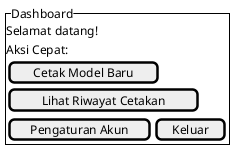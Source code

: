 @startsalt
skinparam backgroundColor transparent
{^"Dashboard"
  Selamat datang!
  Aksi Cepat:
  {
    [ Cetak Model Baru ]
    [ Lihat Riwayat Cetakan ]
  }
  {
    [ Pengaturan Akun ] | [ Keluar ]
  }
}
@endsalt

